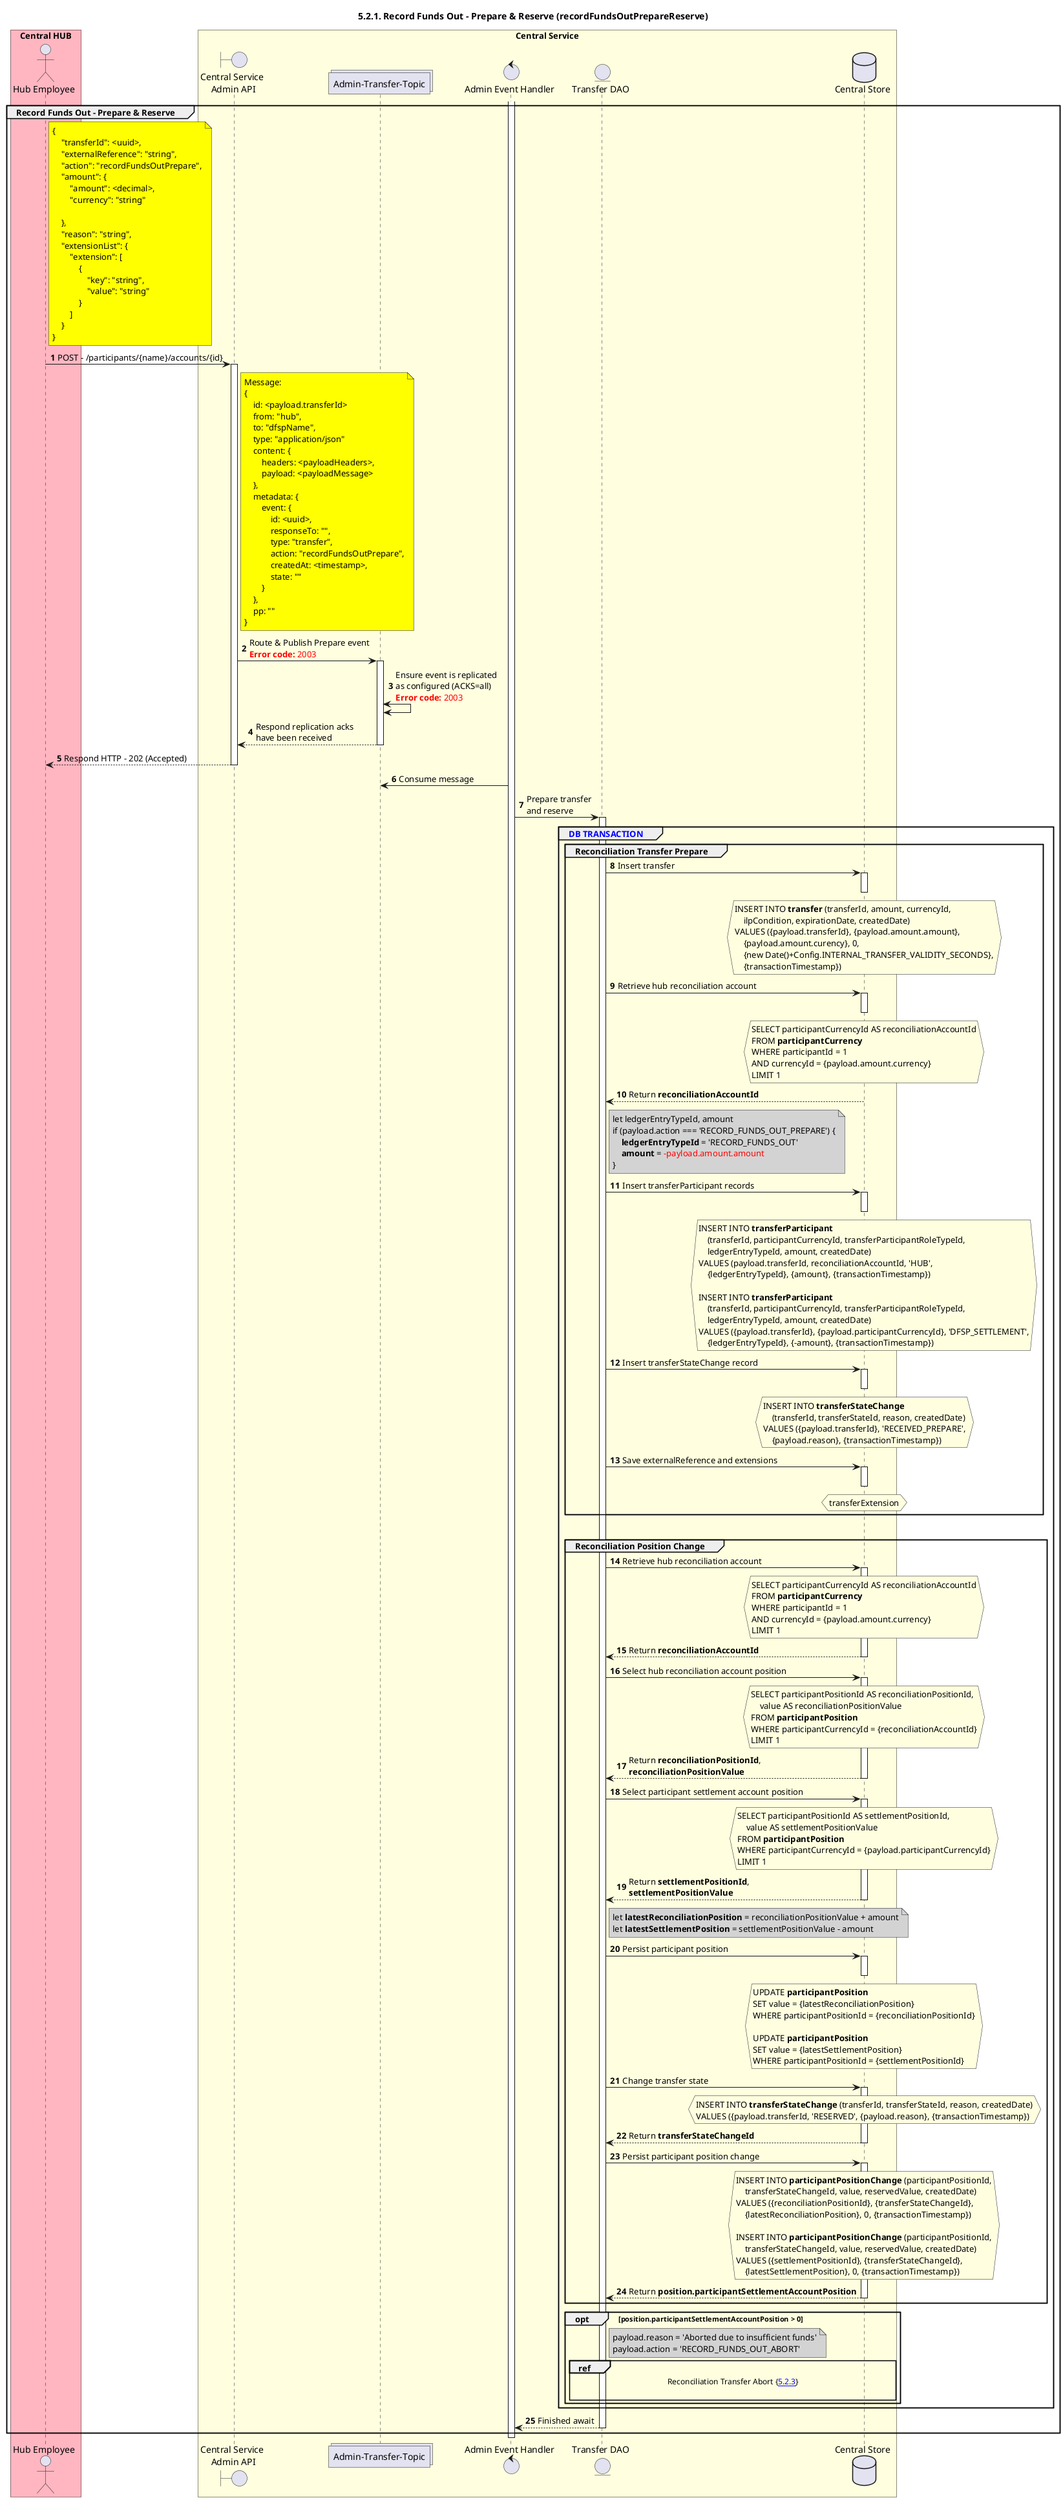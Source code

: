 /'*****
 License
 --------------
 Copyright © 2017 Bill & Melinda Gates Foundation
 The Mojaloop files are made available by the Bill & Melinda Gates Foundation under the Apache License, Version 2.0 (the "License") and you may not use these files except in compliance with the License. You may obtain a copy of the License at
 http://www.apache.org/licenses/LICENSE-2.0
 Unless required by applicable law or agreed to in writing, the Mojaloop files are distributed on an "AS IS" BASIS, WITHOUT WARRANTIES OR CONDITIONS OF ANY KIND, either express or implied. See the License for the specific language governing permissions and limitations under the License.
 Contributors
 --------------
 This is the official list of the Mojaloop project contributors for this file.
 Names of the original copyright holders (individuals or organizations)
 should be listed with a '*' in the first column. People who have
 contributed from an organization can be listed under the organization
 that actually holds the copyright for their contributions (see the
 Gates Foundation organization for an example). Those individuals should have
 their names indented and be marked with a '-'. Email address can be added
 optionally within square brackets <email>.
 * Gates Foundation
 - Name Surname <name.surname@gatesfoundation.com>

 * Georgi Georgiev <georgi.georgiev@modusbox.com>
 --------------
 ******'/

@startuml
' declate title
title 5.2.1. Record Funds Out - Prepare & Reserve (recordFundsOutPrepareReserve)

autonumber

' Actor Keys:
'   boundary - APIs/Interfaces, etc
'   collections - Kafka Topics
'   control - Kafka Consumers
'   entity - Database Access Objects
'   database - Database Persistance Store

' declare actors
actor "Hub Employee" as OPERATOR
boundary "Central Service\n Admin API" as CS_ADMIN_API
collections "Admin-Transfer-Topic" as TOPIC_ADMIN_TRANSFER
control "Admin Event Handler" as ADMIN_HANDLER
entity "Transfer DAO" as TRANSFER_DAO
database "Central Store" as DB

box "Central HUB" #lightpink
    participant OPERATOR
end box

box "Central Service" #LightYellow
    participant CS_ADMIN_API
	participant TOPIC_ADMIN_TRANSFER
    participant ADMIN_HANDLER
    participant TRANSFER_DAO
    participant DB
end box

' start flow
activate ADMIN_HANDLER
group Record Funds Out - Prepare & Reserve
    note right of OPERATOR #yellow
        {
            "transferId": <uuid>,
            "externalReference": "string",
            "action": "recordFundsOutPrepare",
            "amount": {
                "amount": <decimal>,
                "currency": "string"

            },
            "reason": "string",
            "extensionList": {
                "extension": [
                    {
                        "key": "string",
                        "value": "string"
                    }
                ]
            }
        }
    end note
    OPERATOR -> CS_ADMIN_API: POST - /participants/{name}/accounts/{id}
    activate CS_ADMIN_API

    note right of CS_ADMIN_API #yellow
        Message:
        {
            id: <payload.transferId>
            from: "hub",
            to: "dfspName",
            type: "application/json"
            content: {
                headers: <payloadHeaders>,
                payload: <payloadMessage>
            },
            metadata: {
                event: {
                    id: <uuid>,
                    responseTo: "",
                    type: "transfer",
                    action: "recordFundsOutPrepare",
                    createdAt: <timestamp>,
                    state: ""
                }
            },
            pp: ""
        }
    end note
    CS_ADMIN_API -> TOPIC_ADMIN_TRANSFER: Route & Publish Prepare event\n<color #FF0000><b>Error code:</b> 2003</color>
    activate TOPIC_ADMIN_TRANSFER
    TOPIC_ADMIN_TRANSFER <-> TOPIC_ADMIN_TRANSFER: Ensure event is replicated\nas configured (ACKS=all)\n<color #FF0000><b>Error code:</b> 2003</color>
    TOPIC_ADMIN_TRANSFER --> CS_ADMIN_API: Respond replication acks\nhave been received
    deactivate TOPIC_ADMIN_TRANSFER
    CS_ADMIN_API ---> OPERATOR: Respond HTTP - 202 (Accepted)
    deactivate CS_ADMIN_API

    TOPIC_ADMIN_TRANSFER <- ADMIN_HANDLER: Consume message
    ADMIN_HANDLER -> TRANSFER_DAO: Prepare transfer\nand reserve
    activate TRANSFER_DAO
    group <color #blue>DB TRANSACTION</color>
        group Reconciliation Transfer Prepare
            TRANSFER_DAO -> DB: Insert transfer
            activate DB
            deactivate DB
            hnote over DB #lightyellow
                INSERT INTO **transfer** (transferId, amount, currencyId,
                    ilpCondition, expirationDate, createdDate)
                VALUES ({payload.transferId}, {payload.amount.amount},
                    {payload.amount.curency}, 0,
                    {new Date()+Config.INTERNAL_TRANSFER_VALIDITY_SECONDS},
                    {transactionTimestamp})
            end hnote

            TRANSFER_DAO -> DB: Retrieve hub reconciliation account
            activate DB
            hnote over DB #lightyellow
                SELECT participantCurrencyId AS reconciliationAccountId
                FROM **participantCurrency**
                WHERE participantId = 1
                AND currencyId = {payload.amount.currency}
                LIMIT 1
            end hnote
            deactivate DB
            TRANSFER_DAO <-- DB: Return **reconciliationAccountId**

            note right of TRANSFER_DAO #lightgray
                let ledgerEntryTypeId, amount
                if (payload.action === 'RECORD_FUNDS_OUT_PREPARE') {
                    **ledgerEntryTypeId** = 'RECORD_FUNDS_OUT'
                    **amount** = <color #red>-payload.amount.amount</color>
                }
            end note

            TRANSFER_DAO -> DB: Insert transferParticipant records
            activate DB
            deactivate DB
            hnote over DB #lightyellow
                INSERT INTO **transferParticipant**
                    (transferId, participantCurrencyId, transferParticipantRoleTypeId,
                    ledgerEntryTypeId, amount, createdDate)
                VALUES (payload.transferId, reconciliationAccountId, 'HUB',
                    {ledgerEntryTypeId}, {amount}, {transactionTimestamp})

                INSERT INTO **transferParticipant**
                    (transferId, participantCurrencyId, transferParticipantRoleTypeId,
                    ledgerEntryTypeId, amount, createdDate)
                VALUES ({payload.transferId}, {payload.participantCurrencyId}, 'DFSP_SETTLEMENT',
                    {ledgerEntryTypeId}, {-amount}, {transactionTimestamp})
            end hnote

            TRANSFER_DAO -> DB: Insert transferStateChange record
            activate DB
            deactivate DB
            hnote over DB #lightyellow
                INSERT INTO **transferStateChange**
                    (transferId, transferStateId, reason, createdDate)
                VALUES ({payload.transferId}, 'RECEIVED_PREPARE',
                    {payload.reason}, {transactionTimestamp})
            end hnote

            TRANSFER_DAO -> DB: Save externalReference and extensions
            activate DB
            deactivate DB
            hnote over DB #lightyellow
                transferExtension
            end hnote
        end
        |||
        group Reconciliation Position Change
            TRANSFER_DAO -> DB: Retrieve hub reconciliation account
            activate DB
            hnote over DB #lightyellow
                SELECT participantCurrencyId AS reconciliationAccountId
                FROM **participantCurrency**
                WHERE participantId = 1
                AND currencyId = {payload.amount.currency}
                LIMIT 1
            end hnote
            TRANSFER_DAO <-- DB: Return **reconciliationAccountId**
            deactivate DB

            TRANSFER_DAO -> DB: Select hub reconciliation account position
            activate DB
            hnote over DB #lightyellow
                SELECT participantPositionId AS reconciliationPositionId,
                    value AS reconciliationPositionValue
                FROM **participantPosition**
                WHERE participantCurrencyId = {reconciliationAccountId}
                LIMIT 1
            end hnote
            TRANSFER_DAO <-- DB: Return **reconciliationPositionId**,\n**reconciliationPositionValue**
            deactivate DB

            TRANSFER_DAO -> DB: Select participant settlement account position
            activate DB
            hnote over DB #lightyellow
                SELECT participantPositionId AS settlementPositionId,
                    value AS settlementPositionValue
                FROM **participantPosition**
                WHERE participantCurrencyId = {payload.participantCurrencyId}
                LIMIT 1
            end hnote
            TRANSFER_DAO <-- DB: Return **settlementPositionId**,\n**settlementPositionValue**
            deactivate DB

            note right of TRANSFER_DAO #lightgray
                let **latestReconciliationPosition** = reconciliationPositionValue + amount
                let **latestSettlementPosition** = settlementPositionValue - amount
            end note

            TRANSFER_DAO -> DB: Persist participant position
            activate DB
            deactivate DB
            hnote over DB #lightyellow
                UPDATE **participantPosition**
                SET value = {latestReconciliationPosition}
                WHERE participantPositionId = {reconciliationPositionId}

                UPDATE **participantPosition**
                SET value = {latestSettlementPosition}
                WHERE participantPositionId = {settlementPositionId}
            end hnote

            TRANSFER_DAO -> DB: Change transfer state
            activate DB
            hnote over DB #lightyellow
                INSERT INTO **transferStateChange** (transferId, transferStateId, reason, createdDate)
                VALUES ({payload.transferId, 'RESERVED', {payload.reason}, {transactionTimestamp})
            end hnote
            TRANSFER_DAO <-- DB: Return **transferStateChangeId**
            deactivate DB

            TRANSFER_DAO -> DB: Persist participant position change
            activate DB
            hnote over DB #lightyellow
                INSERT INTO **participantPositionChange** (participantPositionId,
                    transferStateChangeId, value, reservedValue, createdDate)
                VALUES ({reconciliationPositionId}, {transferStateChangeId},
                    {latestReconciliationPosition}, 0, {transactionTimestamp})

                INSERT INTO **participantPositionChange** (participantPositionId,
                    transferStateChangeId, value, reservedValue, createdDate)
                VALUES ({settlementPositionId}, {transferStateChangeId},
                    {latestSettlementPosition}, 0, {transactionTimestamp})
            end hnote
            TRANSFER_DAO <-- DB: Return **position.participantSettlementAccountPosition**
            deactivate DB
        end

        opt position.participantSettlementAccountPosition > 0
            note right of TRANSFER_DAO #lightgray
                payload.reason = 'Aborted due to insufficient funds'
                payload.action = 'RECORD_FUNDS_OUT_ABORT'
            end note
            ref over TRANSFER_DAO, DB: Reconciliation Transfer Abort {[[https://github.com/mojaloop/docs/blob/develop/Diagrams/SequenceDiagrams/seq-recfunds-5.2.3-out-abort.svg 5.2.3]]}\n
        end
    end
    ADMIN_HANDLER <-- TRANSFER_DAO: Finished await
    deactivate TRANSFER_DAO
end
deactivate ADMIN_HANDLER
@enduml
